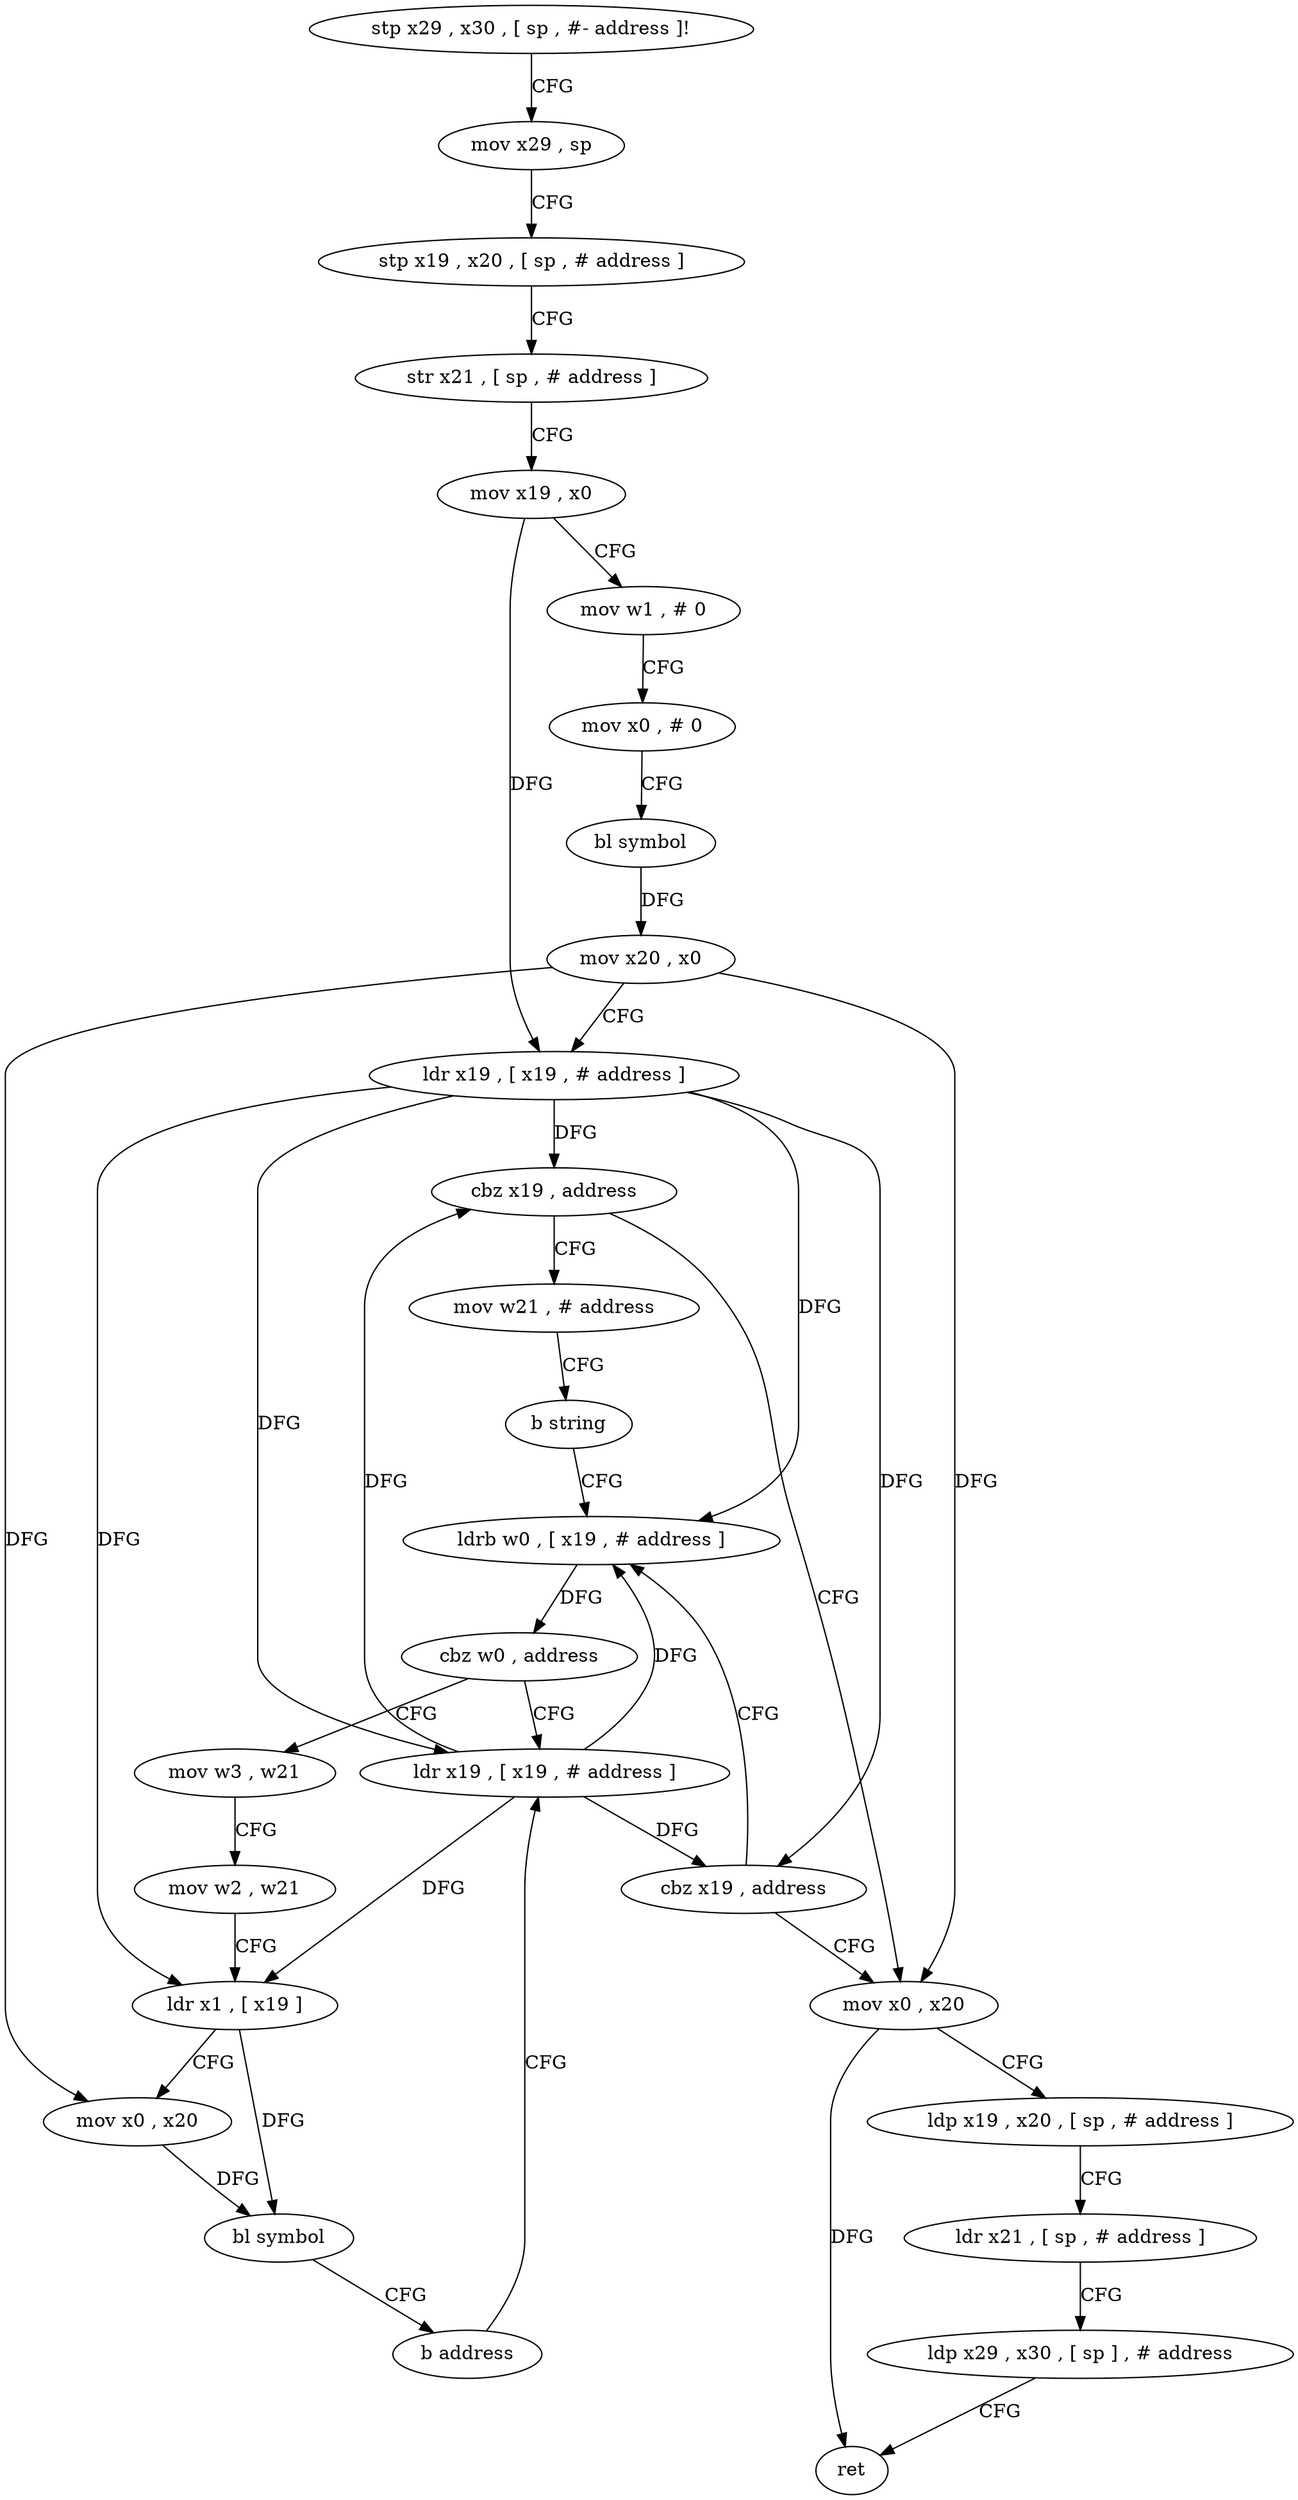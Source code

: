 digraph "func" {
"93468" [label = "stp x29 , x30 , [ sp , #- address ]!" ]
"93472" [label = "mov x29 , sp" ]
"93476" [label = "stp x19 , x20 , [ sp , # address ]" ]
"93480" [label = "str x21 , [ sp , # address ]" ]
"93484" [label = "mov x19 , x0" ]
"93488" [label = "mov w1 , # 0" ]
"93492" [label = "mov x0 , # 0" ]
"93496" [label = "bl symbol" ]
"93500" [label = "mov x20 , x0" ]
"93504" [label = "ldr x19 , [ x19 , # address ]" ]
"93508" [label = "cbz x19 , address" ]
"93560" [label = "mov x0 , x20" ]
"93512" [label = "mov w21 , # address" ]
"93564" [label = "ldp x19 , x20 , [ sp , # address ]" ]
"93568" [label = "ldr x21 , [ sp , # address ]" ]
"93572" [label = "ldp x29 , x30 , [ sp ] , # address" ]
"93576" [label = "ret" ]
"93516" [label = "b string" ]
"93528" [label = "ldrb w0 , [ x19 , # address ]" ]
"93532" [label = "cbz w0 , address" ]
"93520" [label = "ldr x19 , [ x19 , # address ]" ]
"93536" [label = "mov w3 , w21" ]
"93524" [label = "cbz x19 , address" ]
"93540" [label = "mov w2 , w21" ]
"93544" [label = "ldr x1 , [ x19 ]" ]
"93548" [label = "mov x0 , x20" ]
"93552" [label = "bl symbol" ]
"93556" [label = "b address" ]
"93468" -> "93472" [ label = "CFG" ]
"93472" -> "93476" [ label = "CFG" ]
"93476" -> "93480" [ label = "CFG" ]
"93480" -> "93484" [ label = "CFG" ]
"93484" -> "93488" [ label = "CFG" ]
"93484" -> "93504" [ label = "DFG" ]
"93488" -> "93492" [ label = "CFG" ]
"93492" -> "93496" [ label = "CFG" ]
"93496" -> "93500" [ label = "DFG" ]
"93500" -> "93504" [ label = "CFG" ]
"93500" -> "93560" [ label = "DFG" ]
"93500" -> "93548" [ label = "DFG" ]
"93504" -> "93508" [ label = "DFG" ]
"93504" -> "93528" [ label = "DFG" ]
"93504" -> "93520" [ label = "DFG" ]
"93504" -> "93524" [ label = "DFG" ]
"93504" -> "93544" [ label = "DFG" ]
"93508" -> "93560" [ label = "CFG" ]
"93508" -> "93512" [ label = "CFG" ]
"93560" -> "93564" [ label = "CFG" ]
"93560" -> "93576" [ label = "DFG" ]
"93512" -> "93516" [ label = "CFG" ]
"93564" -> "93568" [ label = "CFG" ]
"93568" -> "93572" [ label = "CFG" ]
"93572" -> "93576" [ label = "CFG" ]
"93516" -> "93528" [ label = "CFG" ]
"93528" -> "93532" [ label = "DFG" ]
"93532" -> "93520" [ label = "CFG" ]
"93532" -> "93536" [ label = "CFG" ]
"93520" -> "93524" [ label = "DFG" ]
"93520" -> "93508" [ label = "DFG" ]
"93520" -> "93528" [ label = "DFG" ]
"93520" -> "93544" [ label = "DFG" ]
"93536" -> "93540" [ label = "CFG" ]
"93524" -> "93560" [ label = "CFG" ]
"93524" -> "93528" [ label = "CFG" ]
"93540" -> "93544" [ label = "CFG" ]
"93544" -> "93548" [ label = "CFG" ]
"93544" -> "93552" [ label = "DFG" ]
"93548" -> "93552" [ label = "DFG" ]
"93552" -> "93556" [ label = "CFG" ]
"93556" -> "93520" [ label = "CFG" ]
}
